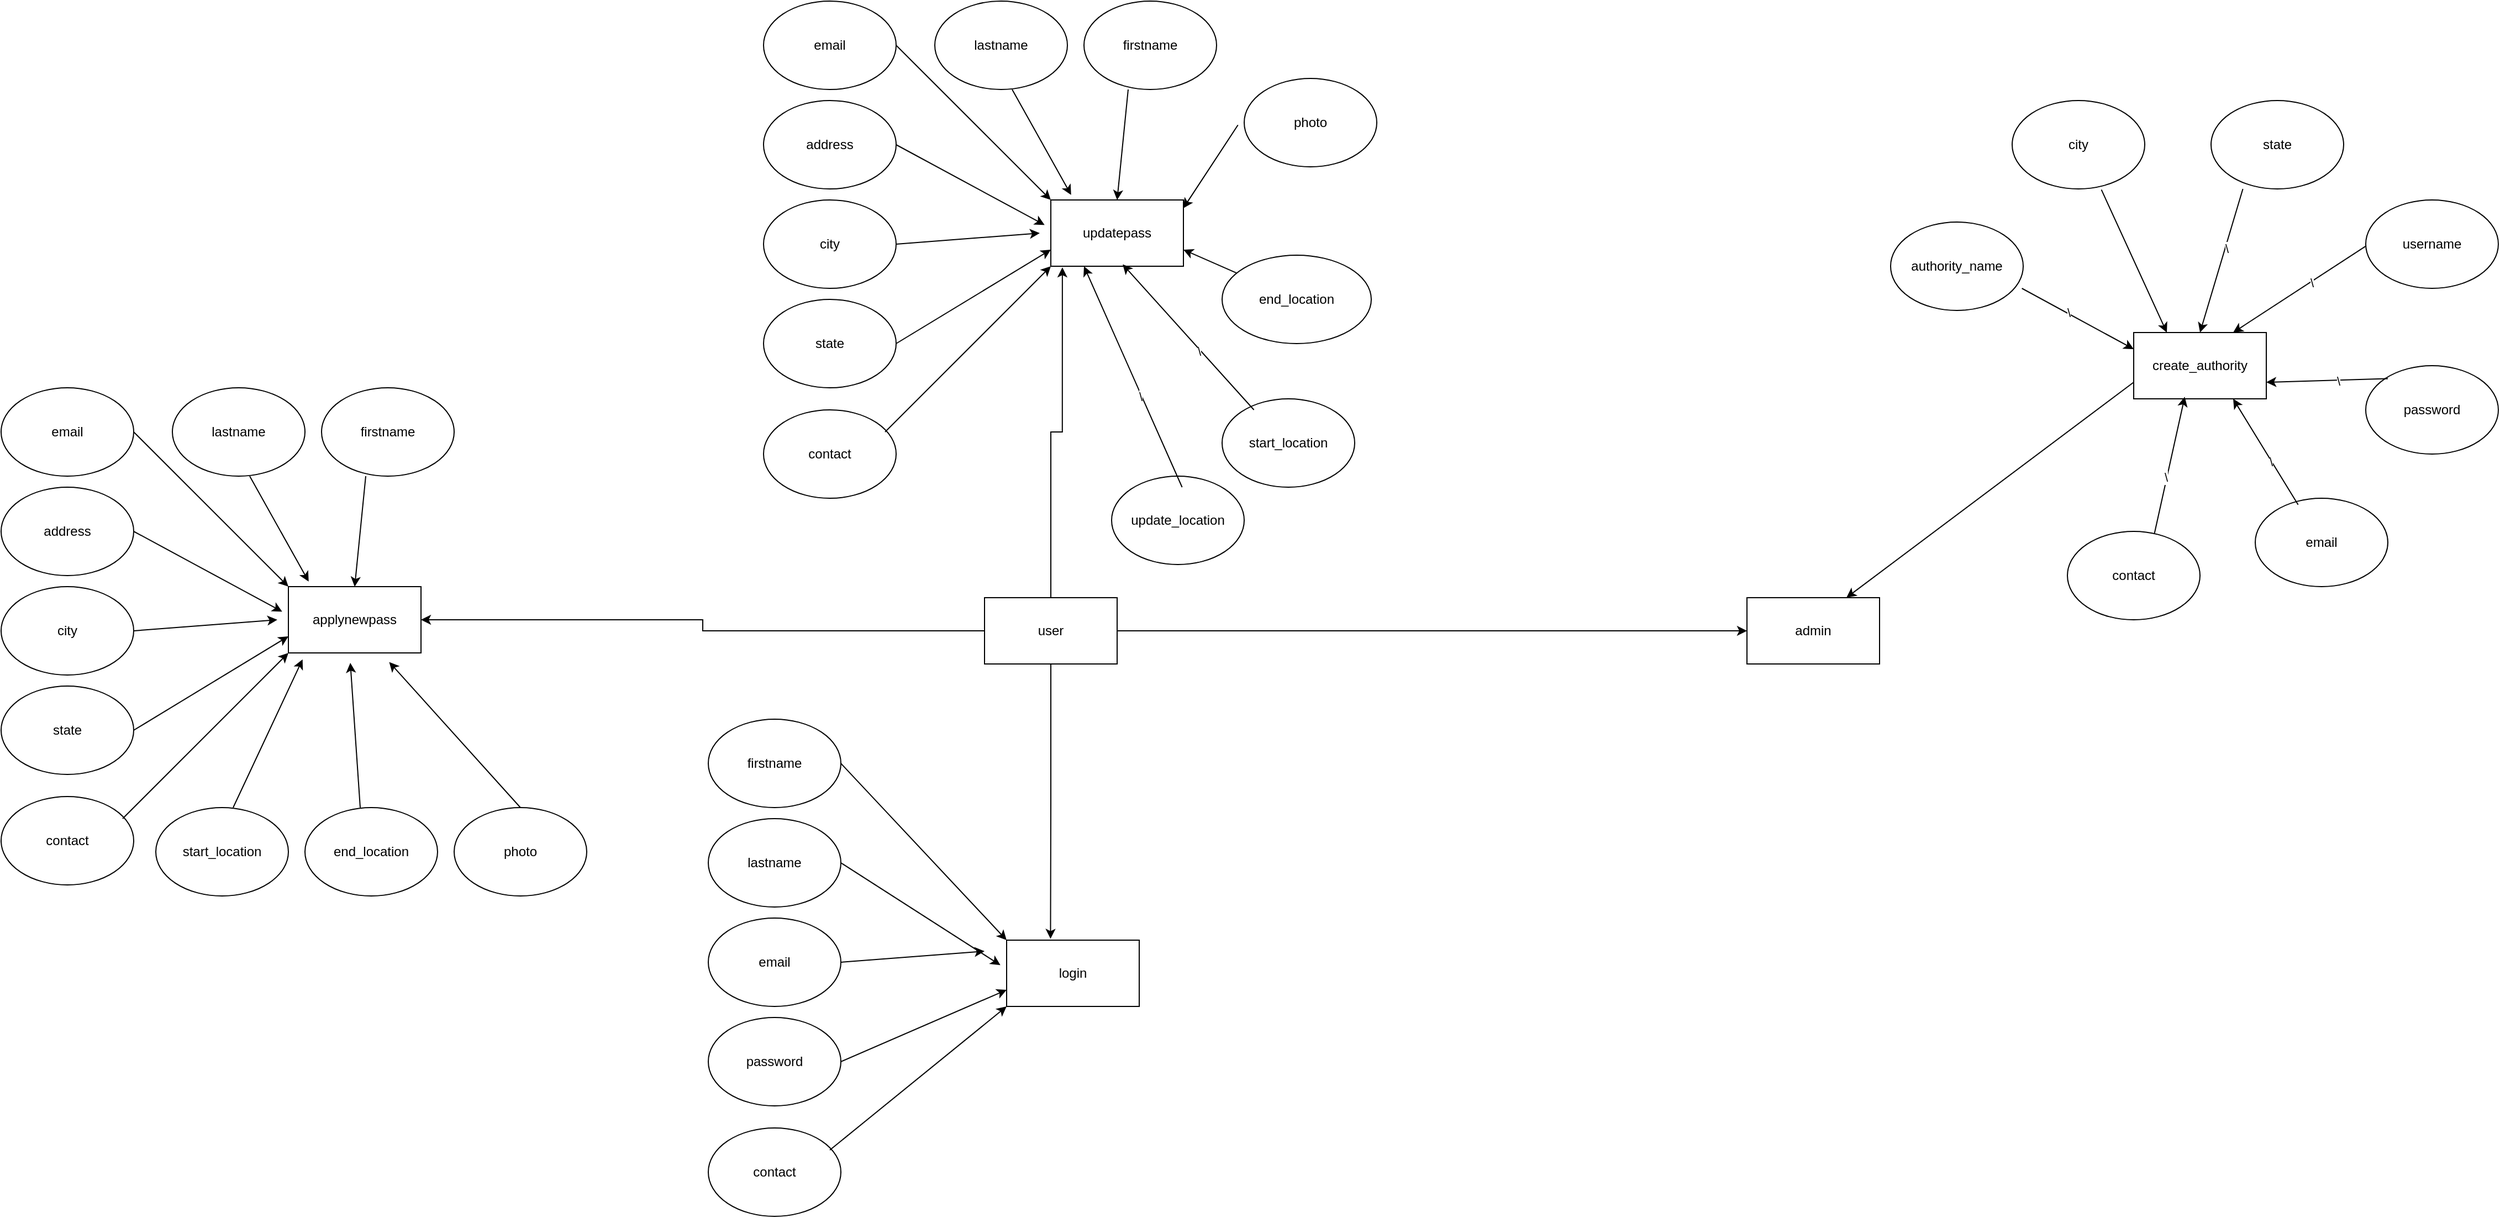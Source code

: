 <mxfile version="16.5.1" type="device"><diagram id="y2mx22I2T0UARbF-ZXOm" name="Page-1"><mxGraphModel dx="2595" dy="2750" grid="1" gridSize="10" guides="1" tooltips="1" connect="1" arrows="1" fold="1" page="1" pageScale="1" pageWidth="850" pageHeight="1100" math="0" shadow="0"><root><mxCell id="0"/><mxCell id="1" parent="0"/><mxCell id="C7q_Xu29m7-ltBPFNlQ4-1" value="applynewpass" style="rounded=0;whiteSpace=wrap;html=1;" vertex="1" parent="1"><mxGeometry x="290" y="240" width="120" height="60" as="geometry"/></mxCell><mxCell id="C7q_Xu29m7-ltBPFNlQ4-2" value="firstname" style="ellipse;whiteSpace=wrap;html=1;" vertex="1" parent="1"><mxGeometry x="320" y="60" width="120" height="80" as="geometry"/></mxCell><mxCell id="C7q_Xu29m7-ltBPFNlQ4-3" value="address" style="ellipse;whiteSpace=wrap;html=1;" vertex="1" parent="1"><mxGeometry x="30" y="150" width="120" height="80" as="geometry"/></mxCell><mxCell id="C7q_Xu29m7-ltBPFNlQ4-4" value="city" style="ellipse;whiteSpace=wrap;html=1;" vertex="1" parent="1"><mxGeometry x="30" y="240" width="120" height="80" as="geometry"/></mxCell><mxCell id="C7q_Xu29m7-ltBPFNlQ4-5" value="state" style="ellipse;whiteSpace=wrap;html=1;" vertex="1" parent="1"><mxGeometry x="30" y="330" width="120" height="80" as="geometry"/></mxCell><mxCell id="C7q_Xu29m7-ltBPFNlQ4-9" value="start_location" style="ellipse;whiteSpace=wrap;html=1;" vertex="1" parent="1"><mxGeometry x="170" y="440" width="120" height="80" as="geometry"/></mxCell><mxCell id="C7q_Xu29m7-ltBPFNlQ4-12" value="contact" style="ellipse;whiteSpace=wrap;html=1;" vertex="1" parent="1"><mxGeometry x="30" y="430" width="120" height="80" as="geometry"/></mxCell><mxCell id="C7q_Xu29m7-ltBPFNlQ4-13" value="email" style="ellipse;whiteSpace=wrap;html=1;" vertex="1" parent="1"><mxGeometry x="30" y="60" width="120" height="80" as="geometry"/></mxCell><mxCell id="C7q_Xu29m7-ltBPFNlQ4-14" value="lastname" style="ellipse;whiteSpace=wrap;html=1;" vertex="1" parent="1"><mxGeometry x="185" y="60" width="120" height="80" as="geometry"/></mxCell><mxCell id="C7q_Xu29m7-ltBPFNlQ4-15" value="end_location" style="ellipse;whiteSpace=wrap;html=1;" vertex="1" parent="1"><mxGeometry x="305" y="440" width="120" height="80" as="geometry"/></mxCell><mxCell id="C7q_Xu29m7-ltBPFNlQ4-18" value="photo" style="ellipse;whiteSpace=wrap;html=1;" vertex="1" parent="1"><mxGeometry x="440" y="440" width="120" height="80" as="geometry"/></mxCell><mxCell id="C7q_Xu29m7-ltBPFNlQ4-19" value="" style="endArrow=classic;html=1;rounded=0;entryX=-0.047;entryY=0.377;entryDx=0;entryDy=0;entryPerimeter=0;" edge="1" parent="1" target="C7q_Xu29m7-ltBPFNlQ4-1"><mxGeometry width="50" height="50" relative="1" as="geometry"><mxPoint x="150" y="190" as="sourcePoint"/><mxPoint x="200" y="140" as="targetPoint"/></mxGeometry></mxCell><mxCell id="C7q_Xu29m7-ltBPFNlQ4-21" value="" style="endArrow=classic;html=1;rounded=0;entryX=0;entryY=0;entryDx=0;entryDy=0;" edge="1" parent="1" target="C7q_Xu29m7-ltBPFNlQ4-1"><mxGeometry width="50" height="50" relative="1" as="geometry"><mxPoint x="150" y="100" as="sourcePoint"/><mxPoint x="200" y="50" as="targetPoint"/></mxGeometry></mxCell><mxCell id="C7q_Xu29m7-ltBPFNlQ4-23" value="" style="endArrow=classic;html=1;rounded=0;entryX=0.76;entryY=1.137;entryDx=0;entryDy=0;entryPerimeter=0;" edge="1" parent="1" target="C7q_Xu29m7-ltBPFNlQ4-1"><mxGeometry width="50" height="50" relative="1" as="geometry"><mxPoint x="500" y="440" as="sourcePoint"/><mxPoint x="550" y="390" as="targetPoint"/></mxGeometry></mxCell><mxCell id="C7q_Xu29m7-ltBPFNlQ4-24" value="" style="endArrow=classic;html=1;rounded=0;entryX=0.5;entryY=0;entryDx=0;entryDy=0;" edge="1" parent="1" target="C7q_Xu29m7-ltBPFNlQ4-1"><mxGeometry width="50" height="50" relative="1" as="geometry"><mxPoint x="360" y="140" as="sourcePoint"/><mxPoint x="410" y="90" as="targetPoint"/></mxGeometry></mxCell><mxCell id="C7q_Xu29m7-ltBPFNlQ4-25" value="" style="endArrow=classic;html=1;rounded=0;entryX=0.467;entryY=1.15;entryDx=0;entryDy=0;entryPerimeter=0;" edge="1" parent="1" target="C7q_Xu29m7-ltBPFNlQ4-1"><mxGeometry width="50" height="50" relative="1" as="geometry"><mxPoint x="355" y="440" as="sourcePoint"/><mxPoint x="405" y="390" as="targetPoint"/></mxGeometry></mxCell><mxCell id="C7q_Xu29m7-ltBPFNlQ4-26" value="" style="endArrow=classic;html=1;rounded=0;entryX=0.153;entryY=-0.077;entryDx=0;entryDy=0;entryPerimeter=0;" edge="1" parent="1" target="C7q_Xu29m7-ltBPFNlQ4-1"><mxGeometry width="50" height="50" relative="1" as="geometry"><mxPoint x="255" y="140" as="sourcePoint"/><mxPoint x="305" y="90" as="targetPoint"/></mxGeometry></mxCell><mxCell id="C7q_Xu29m7-ltBPFNlQ4-27" value="" style="endArrow=classic;html=1;rounded=0;entryX=0.107;entryY=1.097;entryDx=0;entryDy=0;entryPerimeter=0;" edge="1" parent="1" target="C7q_Xu29m7-ltBPFNlQ4-1"><mxGeometry width="50" height="50" relative="1" as="geometry"><mxPoint x="240" y="440" as="sourcePoint"/><mxPoint x="290" y="390" as="targetPoint"/></mxGeometry></mxCell><mxCell id="C7q_Xu29m7-ltBPFNlQ4-28" value="" style="endArrow=classic;html=1;rounded=0;" edge="1" parent="1"><mxGeometry width="50" height="50" relative="1" as="geometry"><mxPoint x="150" y="280" as="sourcePoint"/><mxPoint x="280" y="270" as="targetPoint"/></mxGeometry></mxCell><mxCell id="C7q_Xu29m7-ltBPFNlQ4-29" value="" style="endArrow=classic;html=1;rounded=0;entryX=0;entryY=0.75;entryDx=0;entryDy=0;" edge="1" parent="1" target="C7q_Xu29m7-ltBPFNlQ4-1"><mxGeometry width="50" height="50" relative="1" as="geometry"><mxPoint x="150" y="370" as="sourcePoint"/><mxPoint x="200" y="320" as="targetPoint"/></mxGeometry></mxCell><mxCell id="C7q_Xu29m7-ltBPFNlQ4-30" value="" style="endArrow=classic;html=1;rounded=0;entryX=0;entryY=1;entryDx=0;entryDy=0;" edge="1" parent="1" target="C7q_Xu29m7-ltBPFNlQ4-1"><mxGeometry width="50" height="50" relative="1" as="geometry"><mxPoint x="140" y="450" as="sourcePoint"/><mxPoint x="190" y="400" as="targetPoint"/></mxGeometry></mxCell><mxCell id="C7q_Xu29m7-ltBPFNlQ4-32" value="login" style="rounded=0;whiteSpace=wrap;html=1;" vertex="1" parent="1"><mxGeometry x="940" y="560" width="120" height="60" as="geometry"/></mxCell><mxCell id="C7q_Xu29m7-ltBPFNlQ4-34" value="lastname" style="ellipse;whiteSpace=wrap;html=1;" vertex="1" parent="1"><mxGeometry x="670" y="450" width="120" height="80" as="geometry"/></mxCell><mxCell id="C7q_Xu29m7-ltBPFNlQ4-35" value="email" style="ellipse;whiteSpace=wrap;html=1;" vertex="1" parent="1"><mxGeometry x="670" y="540" width="120" height="80" as="geometry"/></mxCell><mxCell id="C7q_Xu29m7-ltBPFNlQ4-36" value="password" style="ellipse;whiteSpace=wrap;html=1;" vertex="1" parent="1"><mxGeometry x="670" y="630" width="120" height="80" as="geometry"/></mxCell><mxCell id="C7q_Xu29m7-ltBPFNlQ4-38" value="contact" style="ellipse;whiteSpace=wrap;html=1;" vertex="1" parent="1"><mxGeometry x="670" y="730" width="120" height="80" as="geometry"/></mxCell><mxCell id="C7q_Xu29m7-ltBPFNlQ4-39" value="firstname" style="ellipse;whiteSpace=wrap;html=1;" vertex="1" parent="1"><mxGeometry x="670" y="360" width="120" height="80" as="geometry"/></mxCell><mxCell id="C7q_Xu29m7-ltBPFNlQ4-43" value="" style="endArrow=classic;html=1;rounded=0;entryX=-0.047;entryY=0.377;entryDx=0;entryDy=0;entryPerimeter=0;" edge="1" parent="1" target="C7q_Xu29m7-ltBPFNlQ4-32"><mxGeometry width="50" height="50" relative="1" as="geometry"><mxPoint x="790" y="490" as="sourcePoint"/><mxPoint x="840" y="440" as="targetPoint"/></mxGeometry></mxCell><mxCell id="C7q_Xu29m7-ltBPFNlQ4-44" value="" style="endArrow=classic;html=1;rounded=0;entryX=0;entryY=0;entryDx=0;entryDy=0;" edge="1" parent="1" target="C7q_Xu29m7-ltBPFNlQ4-32"><mxGeometry width="50" height="50" relative="1" as="geometry"><mxPoint x="790" y="400" as="sourcePoint"/><mxPoint x="840" y="350" as="targetPoint"/></mxGeometry></mxCell><mxCell id="C7q_Xu29m7-ltBPFNlQ4-50" value="" style="endArrow=classic;html=1;rounded=0;" edge="1" parent="1"><mxGeometry width="50" height="50" relative="1" as="geometry"><mxPoint x="790" y="580" as="sourcePoint"/><mxPoint x="920" y="570" as="targetPoint"/></mxGeometry></mxCell><mxCell id="C7q_Xu29m7-ltBPFNlQ4-51" value="" style="endArrow=classic;html=1;rounded=0;entryX=0;entryY=0.75;entryDx=0;entryDy=0;" edge="1" parent="1" target="C7q_Xu29m7-ltBPFNlQ4-32"><mxGeometry width="50" height="50" relative="1" as="geometry"><mxPoint x="790" y="670" as="sourcePoint"/><mxPoint x="840" y="620" as="targetPoint"/></mxGeometry></mxCell><mxCell id="C7q_Xu29m7-ltBPFNlQ4-52" value="" style="endArrow=classic;html=1;rounded=0;entryX=0;entryY=1;entryDx=0;entryDy=0;" edge="1" parent="1" target="C7q_Xu29m7-ltBPFNlQ4-32"><mxGeometry width="50" height="50" relative="1" as="geometry"><mxPoint x="780" y="750" as="sourcePoint"/><mxPoint x="830" y="700" as="targetPoint"/></mxGeometry></mxCell><mxCell id="C7q_Xu29m7-ltBPFNlQ4-80" style="edgeStyle=orthogonalEdgeStyle;rounded=0;orthogonalLoop=1;jettySize=auto;html=1;entryX=0.087;entryY=1.017;entryDx=0;entryDy=0;entryPerimeter=0;" edge="1" parent="1" source="C7q_Xu29m7-ltBPFNlQ4-53" target="C7q_Xu29m7-ltBPFNlQ4-54"><mxGeometry relative="1" as="geometry"/></mxCell><mxCell id="C7q_Xu29m7-ltBPFNlQ4-81" style="edgeStyle=orthogonalEdgeStyle;rounded=0;orthogonalLoop=1;jettySize=auto;html=1;entryX=1;entryY=0.5;entryDx=0;entryDy=0;" edge="1" parent="1" source="C7q_Xu29m7-ltBPFNlQ4-53" target="C7q_Xu29m7-ltBPFNlQ4-1"><mxGeometry relative="1" as="geometry"/></mxCell><mxCell id="C7q_Xu29m7-ltBPFNlQ4-82" style="edgeStyle=orthogonalEdgeStyle;rounded=0;orthogonalLoop=1;jettySize=auto;html=1;entryX=0.331;entryY=-0.02;entryDx=0;entryDy=0;entryPerimeter=0;" edge="1" parent="1" source="C7q_Xu29m7-ltBPFNlQ4-53" target="C7q_Xu29m7-ltBPFNlQ4-32"><mxGeometry relative="1" as="geometry"/></mxCell><mxCell id="C7q_Xu29m7-ltBPFNlQ4-110" style="edgeStyle=orthogonalEdgeStyle;rounded=0;orthogonalLoop=1;jettySize=auto;html=1;" edge="1" parent="1" source="C7q_Xu29m7-ltBPFNlQ4-53" target="C7q_Xu29m7-ltBPFNlQ4-87"><mxGeometry relative="1" as="geometry"/></mxCell><mxCell id="C7q_Xu29m7-ltBPFNlQ4-53" value="user" style="rounded=0;whiteSpace=wrap;html=1;" vertex="1" parent="1"><mxGeometry x="920" y="250" width="120" height="60" as="geometry"/></mxCell><mxCell id="C7q_Xu29m7-ltBPFNlQ4-54" value="updatepass" style="rounded=0;whiteSpace=wrap;html=1;" vertex="1" parent="1"><mxGeometry x="980" y="-110" width="120" height="60" as="geometry"/></mxCell><mxCell id="C7q_Xu29m7-ltBPFNlQ4-55" value="firstname" style="ellipse;whiteSpace=wrap;html=1;" vertex="1" parent="1"><mxGeometry x="1010" y="-290" width="120" height="80" as="geometry"/></mxCell><mxCell id="C7q_Xu29m7-ltBPFNlQ4-56" value="address" style="ellipse;whiteSpace=wrap;html=1;" vertex="1" parent="1"><mxGeometry x="720" y="-200" width="120" height="80" as="geometry"/></mxCell><mxCell id="C7q_Xu29m7-ltBPFNlQ4-57" value="city" style="ellipse;whiteSpace=wrap;html=1;" vertex="1" parent="1"><mxGeometry x="720" y="-110" width="120" height="80" as="geometry"/></mxCell><mxCell id="C7q_Xu29m7-ltBPFNlQ4-58" value="state" style="ellipse;whiteSpace=wrap;html=1;" vertex="1" parent="1"><mxGeometry x="720" y="-20" width="120" height="80" as="geometry"/></mxCell><mxCell id="C7q_Xu29m7-ltBPFNlQ4-59" value="start_location" style="ellipse;whiteSpace=wrap;html=1;" vertex="1" parent="1"><mxGeometry x="1135" y="70" width="120" height="80" as="geometry"/></mxCell><mxCell id="C7q_Xu29m7-ltBPFNlQ4-60" value="contact" style="ellipse;whiteSpace=wrap;html=1;" vertex="1" parent="1"><mxGeometry x="720" y="80" width="120" height="80" as="geometry"/></mxCell><mxCell id="C7q_Xu29m7-ltBPFNlQ4-61" value="email" style="ellipse;whiteSpace=wrap;html=1;" vertex="1" parent="1"><mxGeometry x="720" y="-290" width="120" height="80" as="geometry"/></mxCell><mxCell id="C7q_Xu29m7-ltBPFNlQ4-62" value="lastname" style="ellipse;whiteSpace=wrap;html=1;" vertex="1" parent="1"><mxGeometry x="875" y="-290" width="120" height="80" as="geometry"/></mxCell><mxCell id="C7q_Xu29m7-ltBPFNlQ4-64" value="photo" style="ellipse;whiteSpace=wrap;html=1;" vertex="1" parent="1"><mxGeometry x="1155" y="-220" width="120" height="80" as="geometry"/></mxCell><mxCell id="C7q_Xu29m7-ltBPFNlQ4-65" value="" style="endArrow=classic;html=1;rounded=0;entryX=-0.047;entryY=0.377;entryDx=0;entryDy=0;entryPerimeter=0;" edge="1" parent="1" target="C7q_Xu29m7-ltBPFNlQ4-54"><mxGeometry width="50" height="50" relative="1" as="geometry"><mxPoint x="840" y="-160" as="sourcePoint"/><mxPoint x="890" y="-210" as="targetPoint"/></mxGeometry></mxCell><mxCell id="C7q_Xu29m7-ltBPFNlQ4-66" value="" style="endArrow=classic;html=1;rounded=0;entryX=0;entryY=0;entryDx=0;entryDy=0;" edge="1" parent="1" target="C7q_Xu29m7-ltBPFNlQ4-54"><mxGeometry width="50" height="50" relative="1" as="geometry"><mxPoint x="840" y="-250" as="sourcePoint"/><mxPoint x="890" y="-300" as="targetPoint"/></mxGeometry></mxCell><mxCell id="C7q_Xu29m7-ltBPFNlQ4-68" value="" style="endArrow=classic;html=1;rounded=0;entryX=0.5;entryY=0;entryDx=0;entryDy=0;" edge="1" parent="1" target="C7q_Xu29m7-ltBPFNlQ4-54"><mxGeometry width="50" height="50" relative="1" as="geometry"><mxPoint x="1050" y="-210" as="sourcePoint"/><mxPoint x="1100" y="-260" as="targetPoint"/></mxGeometry></mxCell><mxCell id="C7q_Xu29m7-ltBPFNlQ4-70" value="" style="endArrow=classic;html=1;rounded=0;entryX=0.153;entryY=-0.077;entryDx=0;entryDy=0;entryPerimeter=0;" edge="1" parent="1" target="C7q_Xu29m7-ltBPFNlQ4-54"><mxGeometry width="50" height="50" relative="1" as="geometry"><mxPoint x="945" y="-210" as="sourcePoint"/><mxPoint x="995" y="-260" as="targetPoint"/></mxGeometry></mxCell><mxCell id="C7q_Xu29m7-ltBPFNlQ4-72" value="" style="endArrow=classic;html=1;rounded=0;" edge="1" parent="1"><mxGeometry width="50" height="50" relative="1" as="geometry"><mxPoint x="840" y="-70" as="sourcePoint"/><mxPoint x="970" y="-80" as="targetPoint"/></mxGeometry></mxCell><mxCell id="C7q_Xu29m7-ltBPFNlQ4-73" value="" style="endArrow=classic;html=1;rounded=0;entryX=0;entryY=0.75;entryDx=0;entryDy=0;" edge="1" parent="1" target="C7q_Xu29m7-ltBPFNlQ4-54"><mxGeometry width="50" height="50" relative="1" as="geometry"><mxPoint x="840" y="20" as="sourcePoint"/><mxPoint x="890" y="-30" as="targetPoint"/></mxGeometry></mxCell><mxCell id="C7q_Xu29m7-ltBPFNlQ4-74" value="" style="endArrow=classic;html=1;rounded=0;entryX=0;entryY=1;entryDx=0;entryDy=0;" edge="1" parent="1" target="C7q_Xu29m7-ltBPFNlQ4-54"><mxGeometry width="50" height="50" relative="1" as="geometry"><mxPoint x="830" y="100" as="sourcePoint"/><mxPoint x="880" y="50" as="targetPoint"/></mxGeometry></mxCell><mxCell id="C7q_Xu29m7-ltBPFNlQ4-75" value="" style="endArrow=classic;html=1;rounded=0;entryX=0.76;entryY=1.137;entryDx=0;entryDy=0;entryPerimeter=0;" edge="1" parent="1"><mxGeometry width="50" height="50" relative="1" as="geometry"><mxPoint x="1163.8" y="80" as="sourcePoint"/><mxPoint x="1045.0" y="-51.78" as="targetPoint"/><Array as="points"><mxPoint x="1163.8" y="80"/></Array></mxGeometry></mxCell><mxCell id="C7q_Xu29m7-ltBPFNlQ4-78" value="\" style="edgeLabel;html=1;align=center;verticalAlign=middle;resizable=0;points=[];" vertex="1" connectable="0" parent="C7q_Xu29m7-ltBPFNlQ4-75"><mxGeometry x="-0.175" y="1" relative="1" as="geometry"><mxPoint as="offset"/></mxGeometry></mxCell><mxCell id="C7q_Xu29m7-ltBPFNlQ4-76" value="" style="endArrow=classic;html=1;rounded=0;entryX=1;entryY=0.75;entryDx=0;entryDy=0;startArrow=none;" edge="1" parent="1" source="C7q_Xu29m7-ltBPFNlQ4-63" target="C7q_Xu29m7-ltBPFNlQ4-54"><mxGeometry width="50" height="50" relative="1" as="geometry"><mxPoint x="1155" y="-148.22" as="sourcePoint"/><mxPoint x="1036.2" y="-280" as="targetPoint"/></mxGeometry></mxCell><mxCell id="C7q_Xu29m7-ltBPFNlQ4-77" value="" style="endArrow=classic;html=1;rounded=0;entryX=0.999;entryY=0.125;entryDx=0;entryDy=0;entryPerimeter=0;exitX=-0.047;exitY=0.527;exitDx=0;exitDy=0;exitPerimeter=0;" edge="1" parent="1" source="C7q_Xu29m7-ltBPFNlQ4-64" target="C7q_Xu29m7-ltBPFNlQ4-54"><mxGeometry width="50" height="50" relative="1" as="geometry"><mxPoint x="1155" y="-238.22" as="sourcePoint"/><mxPoint x="1036.2" y="-370" as="targetPoint"/></mxGeometry></mxCell><mxCell id="C7q_Xu29m7-ltBPFNlQ4-63" value="end_location" style="ellipse;whiteSpace=wrap;html=1;" vertex="1" parent="1"><mxGeometry x="1135" y="-60" width="135" height="80" as="geometry"/></mxCell><mxCell id="C7q_Xu29m7-ltBPFNlQ4-84" value="update_location" style="ellipse;whiteSpace=wrap;html=1;" vertex="1" parent="1"><mxGeometry x="1035" y="140" width="120" height="80" as="geometry"/></mxCell><mxCell id="C7q_Xu29m7-ltBPFNlQ4-85" value="" style="endArrow=classic;html=1;rounded=0;entryX=0.25;entryY=1;entryDx=0;entryDy=0;" edge="1" parent="1" target="C7q_Xu29m7-ltBPFNlQ4-54"><mxGeometry width="50" height="50" relative="1" as="geometry"><mxPoint x="1098.8" y="150" as="sourcePoint"/><mxPoint x="980" y="18.22" as="targetPoint"/><Array as="points"><mxPoint x="1098.8" y="150"/></Array></mxGeometry></mxCell><mxCell id="C7q_Xu29m7-ltBPFNlQ4-86" value="\" style="edgeLabel;html=1;align=center;verticalAlign=middle;resizable=0;points=[];" vertex="1" connectable="0" parent="C7q_Xu29m7-ltBPFNlQ4-85"><mxGeometry x="-0.175" y="1" relative="1" as="geometry"><mxPoint as="offset"/></mxGeometry></mxCell><mxCell id="C7q_Xu29m7-ltBPFNlQ4-87" value="admin" style="rounded=0;whiteSpace=wrap;html=1;" vertex="1" parent="1"><mxGeometry x="1610" y="250" width="120" height="60" as="geometry"/></mxCell><mxCell id="C7q_Xu29m7-ltBPFNlQ4-88" value="create_authority" style="rounded=0;whiteSpace=wrap;html=1;" vertex="1" parent="1"><mxGeometry x="1960" y="10" width="120" height="60" as="geometry"/></mxCell><mxCell id="C7q_Xu29m7-ltBPFNlQ4-89" value="authority_name" style="ellipse;whiteSpace=wrap;html=1;" vertex="1" parent="1"><mxGeometry x="1740" y="-90" width="120" height="80" as="geometry"/></mxCell><mxCell id="C7q_Xu29m7-ltBPFNlQ4-90" value="city" style="ellipse;whiteSpace=wrap;html=1;" vertex="1" parent="1"><mxGeometry x="1850" y="-200" width="120" height="80" as="geometry"/></mxCell><mxCell id="C7q_Xu29m7-ltBPFNlQ4-91" value="state" style="ellipse;whiteSpace=wrap;html=1;" vertex="1" parent="1"><mxGeometry x="2030" y="-200" width="120" height="80" as="geometry"/></mxCell><mxCell id="C7q_Xu29m7-ltBPFNlQ4-92" value="username" style="ellipse;whiteSpace=wrap;html=1;" vertex="1" parent="1"><mxGeometry x="2170" y="-110" width="120" height="80" as="geometry"/></mxCell><mxCell id="C7q_Xu29m7-ltBPFNlQ4-93" value="password" style="ellipse;whiteSpace=wrap;html=1;" vertex="1" parent="1"><mxGeometry x="2170" y="40" width="120" height="80" as="geometry"/></mxCell><mxCell id="C7q_Xu29m7-ltBPFNlQ4-94" value="email" style="ellipse;whiteSpace=wrap;html=1;" vertex="1" parent="1"><mxGeometry x="2070" y="160" width="120" height="80" as="geometry"/></mxCell><mxCell id="C7q_Xu29m7-ltBPFNlQ4-95" value="contact" style="ellipse;whiteSpace=wrap;html=1;" vertex="1" parent="1"><mxGeometry x="1900" y="190" width="120" height="80" as="geometry"/></mxCell><mxCell id="C7q_Xu29m7-ltBPFNlQ4-96" value="" style="endArrow=classic;html=1;rounded=0;entryX=0;entryY=0.25;entryDx=0;entryDy=0;" edge="1" parent="1" target="C7q_Xu29m7-ltBPFNlQ4-88"><mxGeometry width="50" height="50" relative="1" as="geometry"><mxPoint x="1858.8" y="-30" as="sourcePoint"/><mxPoint x="1740" y="-161.78" as="targetPoint"/><Array as="points"><mxPoint x="1858.8" y="-30"/></Array></mxGeometry></mxCell><mxCell id="C7q_Xu29m7-ltBPFNlQ4-97" value="\" style="edgeLabel;html=1;align=center;verticalAlign=middle;resizable=0;points=[];" vertex="1" connectable="0" parent="C7q_Xu29m7-ltBPFNlQ4-96"><mxGeometry x="-0.175" y="1" relative="1" as="geometry"><mxPoint as="offset"/></mxGeometry></mxCell><mxCell id="C7q_Xu29m7-ltBPFNlQ4-98" value="" style="endArrow=classic;html=1;rounded=0;entryX=0.5;entryY=0;entryDx=0;entryDy=0;" edge="1" parent="1" target="C7q_Xu29m7-ltBPFNlQ4-88"><mxGeometry width="50" height="50" relative="1" as="geometry"><mxPoint x="2058.8" y="-120" as="sourcePoint"/><mxPoint x="1940" y="-251.78" as="targetPoint"/><Array as="points"><mxPoint x="2058.8" y="-120"/></Array></mxGeometry></mxCell><mxCell id="C7q_Xu29m7-ltBPFNlQ4-99" value="\" style="edgeLabel;html=1;align=center;verticalAlign=middle;resizable=0;points=[];" vertex="1" connectable="0" parent="C7q_Xu29m7-ltBPFNlQ4-98"><mxGeometry x="-0.175" y="1" relative="1" as="geometry"><mxPoint as="offset"/></mxGeometry></mxCell><mxCell id="C7q_Xu29m7-ltBPFNlQ4-100" value="" style="endArrow=classic;html=1;rounded=0;entryX=0.75;entryY=0;entryDx=0;entryDy=0;" edge="1" parent="1" target="C7q_Xu29m7-ltBPFNlQ4-88"><mxGeometry width="50" height="50" relative="1" as="geometry"><mxPoint x="2170.0" y="-68.22" as="sourcePoint"/><mxPoint x="2051.2" y="-200.0" as="targetPoint"/><Array as="points"><mxPoint x="2170" y="-68.22"/></Array></mxGeometry></mxCell><mxCell id="C7q_Xu29m7-ltBPFNlQ4-101" value="\" style="edgeLabel;html=1;align=center;verticalAlign=middle;resizable=0;points=[];" vertex="1" connectable="0" parent="C7q_Xu29m7-ltBPFNlQ4-100"><mxGeometry x="-0.175" y="1" relative="1" as="geometry"><mxPoint as="offset"/></mxGeometry></mxCell><mxCell id="C7q_Xu29m7-ltBPFNlQ4-102" value="" style="endArrow=classic;html=1;rounded=0;entryX=1;entryY=0.75;entryDx=0;entryDy=0;" edge="1" parent="1" target="C7q_Xu29m7-ltBPFNlQ4-88"><mxGeometry width="50" height="50" relative="1" as="geometry"><mxPoint x="2190.0" y="51.78" as="sourcePoint"/><mxPoint x="2071.2" y="-80.0" as="targetPoint"/><Array as="points"><mxPoint x="2190" y="51.78"/></Array></mxGeometry></mxCell><mxCell id="C7q_Xu29m7-ltBPFNlQ4-103" value="\" style="edgeLabel;html=1;align=center;verticalAlign=middle;resizable=0;points=[];" vertex="1" connectable="0" parent="C7q_Xu29m7-ltBPFNlQ4-102"><mxGeometry x="-0.175" y="1" relative="1" as="geometry"><mxPoint as="offset"/></mxGeometry></mxCell><mxCell id="C7q_Xu29m7-ltBPFNlQ4-104" value="" style="endArrow=classic;html=1;rounded=0;entryX=0.385;entryY=0.969;entryDx=0;entryDy=0;entryPerimeter=0;" edge="1" parent="1" target="C7q_Xu29m7-ltBPFNlQ4-88"><mxGeometry width="50" height="50" relative="1" as="geometry"><mxPoint x="1978.8" y="191.78" as="sourcePoint"/><mxPoint x="1860" y="60.0" as="targetPoint"/><Array as="points"><mxPoint x="1978.8" y="191.78"/></Array></mxGeometry></mxCell><mxCell id="C7q_Xu29m7-ltBPFNlQ4-105" value="\" style="edgeLabel;html=1;align=center;verticalAlign=middle;resizable=0;points=[];" vertex="1" connectable="0" parent="C7q_Xu29m7-ltBPFNlQ4-104"><mxGeometry x="-0.175" y="1" relative="1" as="geometry"><mxPoint as="offset"/></mxGeometry></mxCell><mxCell id="C7q_Xu29m7-ltBPFNlQ4-106" value="" style="endArrow=classic;html=1;rounded=0;entryX=0.75;entryY=1;entryDx=0;entryDy=0;" edge="1" parent="1" target="C7q_Xu29m7-ltBPFNlQ4-88"><mxGeometry width="50" height="50" relative="1" as="geometry"><mxPoint x="2108.8" y="165.89" as="sourcePoint"/><mxPoint x="1990" y="34.11" as="targetPoint"/><Array as="points"><mxPoint x="2108.8" y="165.89"/></Array></mxGeometry></mxCell><mxCell id="C7q_Xu29m7-ltBPFNlQ4-107" value="\" style="edgeLabel;html=1;align=center;verticalAlign=middle;resizable=0;points=[];" vertex="1" connectable="0" parent="C7q_Xu29m7-ltBPFNlQ4-106"><mxGeometry x="-0.175" y="1" relative="1" as="geometry"><mxPoint as="offset"/></mxGeometry></mxCell><mxCell id="C7q_Xu29m7-ltBPFNlQ4-108" value="" style="endArrow=classic;html=1;rounded=0;exitX=0.673;exitY=1.009;exitDx=0;exitDy=0;exitPerimeter=0;entryX=0.25;entryY=0;entryDx=0;entryDy=0;" edge="1" parent="1" source="C7q_Xu29m7-ltBPFNlQ4-90" target="C7q_Xu29m7-ltBPFNlQ4-88"><mxGeometry width="50" height="50" relative="1" as="geometry"><mxPoint x="1620" y="60" as="sourcePoint"/><mxPoint x="1670" y="10" as="targetPoint"/></mxGeometry></mxCell><mxCell id="C7q_Xu29m7-ltBPFNlQ4-109" value="" style="endArrow=classic;html=1;rounded=0;exitX=0;exitY=0.75;exitDx=0;exitDy=0;entryX=0.75;entryY=0;entryDx=0;entryDy=0;" edge="1" parent="1" source="C7q_Xu29m7-ltBPFNlQ4-88" target="C7q_Xu29m7-ltBPFNlQ4-87"><mxGeometry width="50" height="50" relative="1" as="geometry"><mxPoint x="1620" y="60" as="sourcePoint"/><mxPoint x="1670" y="10" as="targetPoint"/></mxGeometry></mxCell></root></mxGraphModel></diagram></mxfile>